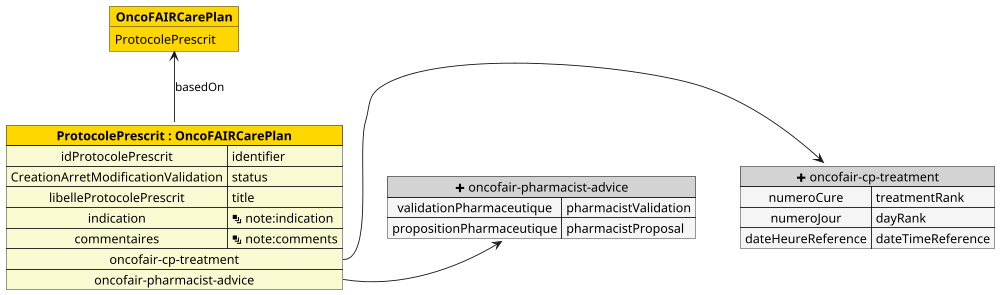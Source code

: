 @startuml

scale 1000 width

object "**OncoFAIRCarePlan**" as OncoFAIRCarePlan #Gold {
    ProtocolePrescrit
}

map "<&plus> oncofair-cp-treatment" as oncofaircptreatment #back:WhiteSmoke;header:LightGray {
    numeroCure => treatmentRank
    numeroJour => dayRank
    dateHeureReference => dateTimeReference
}

map "<&plus> oncofair-pharmacist-advice" as oncofairpharmacistadvice #back:WhiteSmoke;header:LightGray {
    validationPharmaceutique => pharmacistValidation
    propositionPharmaceutique => pharmacistProposal
}

map "**ProtocolePrescrit : OncoFAIRCarePlan**" as ProtocolePrescrit #back:LightGoldenRodYellow;header:Gold {
    idProtocolePrescrit => identifier
    CreationArretModificationValidation => status
    libelleProtocolePrescrit => title
    indication => <&layers> note:indication
    commentaires => <&layers> note:comments
    oncofair-cp-treatment *-> oncofaircptreatment
    oncofair-pharmacist-advice *-> oncofairpharmacistadvice
}

ProtocolePrescrit -u-> OncoFAIRCarePlan : basedOn

@enduml